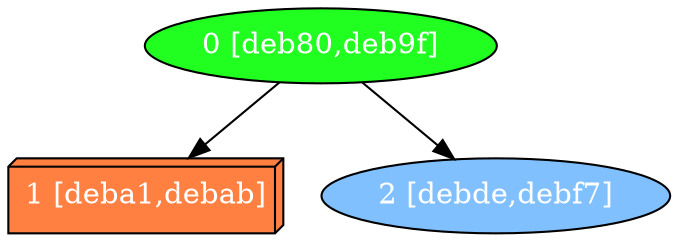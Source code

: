 diGraph libnss3{
	libnss3_0  [style=filled fillcolor="#20FF20" fontcolor="#ffffff" shape=oval label="0 [deb80,deb9f]"]
	libnss3_1  [style=filled fillcolor="#FF8040" fontcolor="#ffffff" shape=box3d label="1 [deba1,debab]"]
	libnss3_2  [style=filled fillcolor="#80C0FF" fontcolor="#ffffff" shape=oval label="2 [debde,debf7]"]

	libnss3_0 -> libnss3_1
	libnss3_0 -> libnss3_2
}